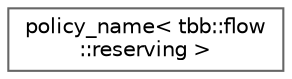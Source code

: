 digraph "类继承关系图"
{
 // LATEX_PDF_SIZE
  bgcolor="transparent";
  edge [fontname=Helvetica,fontsize=10,labelfontname=Helvetica,labelfontsize=10];
  node [fontname=Helvetica,fontsize=10,shape=box,height=0.2,width=0.4];
  rankdir="LR";
  Node0 [id="Node000000",label="policy_name\< tbb::flow\l::reserving \>",height=0.2,width=0.4,color="grey40", fillcolor="white", style="filled",URL="$structpolicy__name_3_01tbb_1_1flow_1_1reserving_01_4.html",tooltip=" "];
}
